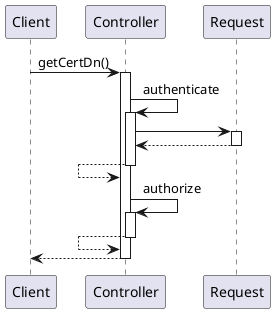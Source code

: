 @startuml

autoactivate on
Client -> Controller: getCertDn()

Controller -> Controller: authenticate
Controller -> Request
Controller <-- Request
Controller <-- Controller

Controller -> Controller: authorize
Controller <-- Controller

Client <-- Controller

@enduml